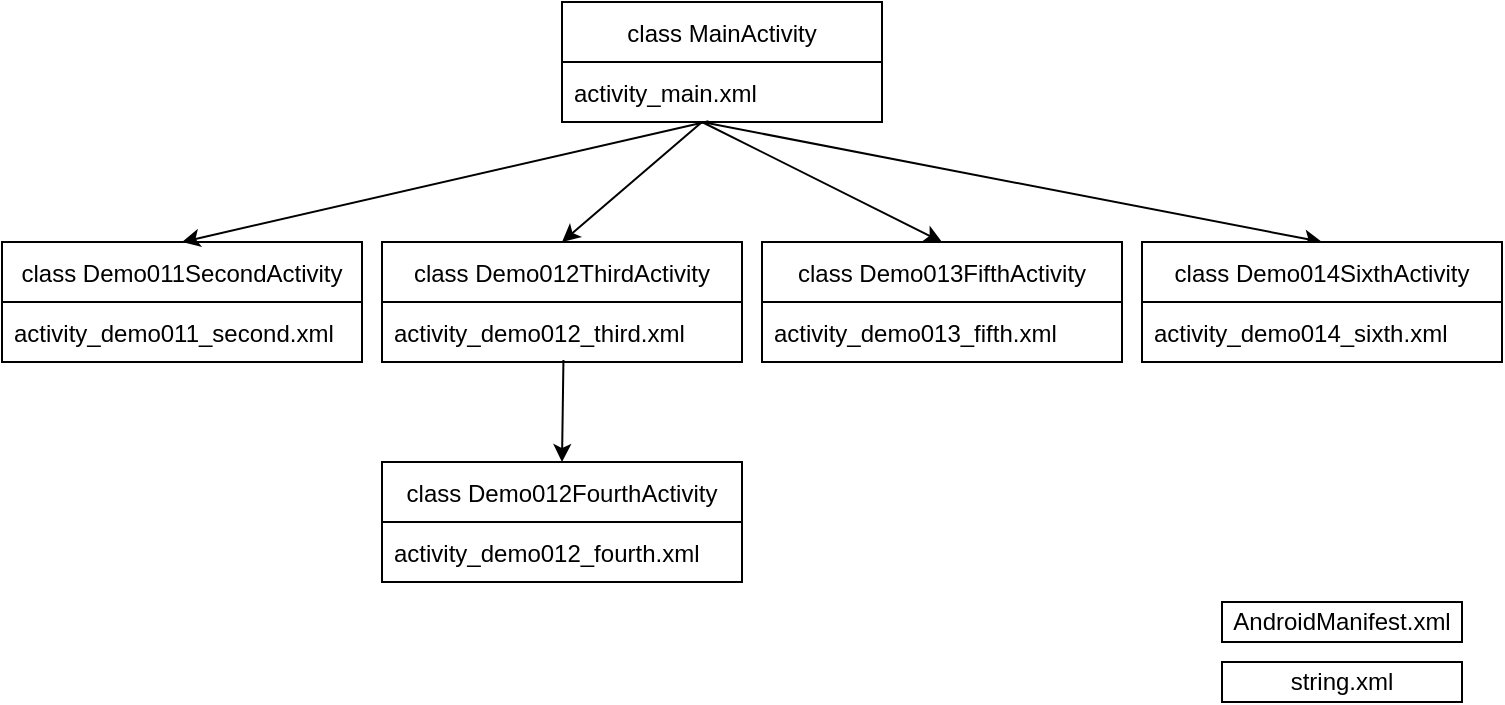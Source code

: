 <mxfile version="19.0.0" type="device"><diagram id="4K11kmIUyFemRjlqCebb" name="Page-1"><mxGraphModel dx="948" dy="603" grid="1" gridSize="10" guides="1" tooltips="1" connect="1" arrows="1" fold="1" page="1" pageScale="1" pageWidth="850" pageHeight="1100" math="0" shadow="0"><root><mxCell id="0"/><mxCell id="1" parent="0"/><mxCell id="ltVTfEyh_VPwd4BMRQsM-1" value="class MainActivity" style="swimlane;fontStyle=0;childLayout=stackLayout;horizontal=1;startSize=30;horizontalStack=0;resizeParent=1;resizeParentMax=0;resizeLast=0;collapsible=1;marginBottom=0;" parent="1" vertex="1"><mxGeometry x="300" y="40" width="160" height="60" as="geometry"/></mxCell><mxCell id="ltVTfEyh_VPwd4BMRQsM-2" value="activity_main.xml" style="text;strokeColor=none;fillColor=none;align=left;verticalAlign=middle;spacingLeft=4;spacingRight=4;overflow=hidden;points=[[0,0.5],[1,0.5]];portConstraint=eastwest;rotatable=0;" parent="ltVTfEyh_VPwd4BMRQsM-1" vertex="1"><mxGeometry y="30" width="160" height="30" as="geometry"/></mxCell><mxCell id="tRJmWlXpHO0wA_RFPtxJ-1" value="class Demo011SecondActivity" style="swimlane;fontStyle=0;childLayout=stackLayout;horizontal=1;startSize=30;horizontalStack=0;resizeParent=1;resizeParentMax=0;resizeLast=0;collapsible=1;marginBottom=0;" vertex="1" parent="1"><mxGeometry x="20" y="160" width="180" height="60" as="geometry"/></mxCell><mxCell id="tRJmWlXpHO0wA_RFPtxJ-2" value="activity_demo011_second.xml" style="text;strokeColor=none;fillColor=none;align=left;verticalAlign=middle;spacingLeft=4;spacingRight=4;overflow=hidden;points=[[0,0.5],[1,0.5]];portConstraint=eastwest;rotatable=0;" vertex="1" parent="tRJmWlXpHO0wA_RFPtxJ-1"><mxGeometry y="30" width="180" height="30" as="geometry"/></mxCell><mxCell id="tRJmWlXpHO0wA_RFPtxJ-3" value="class Demo012ThirdActivity" style="swimlane;fontStyle=0;childLayout=stackLayout;horizontal=1;startSize=30;horizontalStack=0;resizeParent=1;resizeParentMax=0;resizeLast=0;collapsible=1;marginBottom=0;" vertex="1" parent="1"><mxGeometry x="210" y="160" width="180" height="60" as="geometry"/></mxCell><mxCell id="tRJmWlXpHO0wA_RFPtxJ-4" value="activity_demo012_third.xml" style="text;strokeColor=none;fillColor=none;align=left;verticalAlign=middle;spacingLeft=4;spacingRight=4;overflow=hidden;points=[[0,0.5],[1,0.5]];portConstraint=eastwest;rotatable=0;" vertex="1" parent="tRJmWlXpHO0wA_RFPtxJ-3"><mxGeometry y="30" width="180" height="30" as="geometry"/></mxCell><mxCell id="tRJmWlXpHO0wA_RFPtxJ-9" value="" style="endArrow=classic;html=1;rounded=0;exitX=0.458;exitY=0.989;exitDx=0;exitDy=0;exitPerimeter=0;entryX=0.5;entryY=0;entryDx=0;entryDy=0;" edge="1" parent="1" source="ltVTfEyh_VPwd4BMRQsM-2" target="tRJmWlXpHO0wA_RFPtxJ-1"><mxGeometry width="50" height="50" relative="1" as="geometry"><mxPoint x="400" y="290" as="sourcePoint"/><mxPoint x="450" y="240" as="targetPoint"/></mxGeometry></mxCell><mxCell id="tRJmWlXpHO0wA_RFPtxJ-11" value="" style="endArrow=classic;html=1;rounded=0;entryX=0.5;entryY=0;entryDx=0;entryDy=0;" edge="1" parent="1" target="tRJmWlXpHO0wA_RFPtxJ-3"><mxGeometry width="50" height="50" relative="1" as="geometry"><mxPoint x="370" y="100" as="sourcePoint"/><mxPoint x="140" y="180" as="targetPoint"/></mxGeometry></mxCell><mxCell id="tRJmWlXpHO0wA_RFPtxJ-12" value="" style="endArrow=classic;html=1;rounded=0;entryX=0.5;entryY=0;entryDx=0;entryDy=0;startArrow=none;" edge="1" parent="1" target="tRJmWlXpHO0wA_RFPtxJ-18"><mxGeometry width="50" height="50" relative="1" as="geometry"><mxPoint x="370" y="100" as="sourcePoint"/><mxPoint x="750" y="160" as="targetPoint"/></mxGeometry></mxCell><mxCell id="tRJmWlXpHO0wA_RFPtxJ-13" value="class Demo012FourthActivity" style="swimlane;fontStyle=0;childLayout=stackLayout;horizontal=1;startSize=30;horizontalStack=0;resizeParent=1;resizeParentMax=0;resizeLast=0;collapsible=1;marginBottom=0;" vertex="1" parent="1"><mxGeometry x="210" y="270" width="180" height="60" as="geometry"/></mxCell><mxCell id="tRJmWlXpHO0wA_RFPtxJ-14" value="activity_demo012_fourth.xml" style="text;strokeColor=none;fillColor=none;align=left;verticalAlign=middle;spacingLeft=4;spacingRight=4;overflow=hidden;points=[[0,0.5],[1,0.5]];portConstraint=eastwest;rotatable=0;" vertex="1" parent="tRJmWlXpHO0wA_RFPtxJ-13"><mxGeometry y="30" width="180" height="30" as="geometry"/></mxCell><mxCell id="tRJmWlXpHO0wA_RFPtxJ-15" value="" style="endArrow=classic;html=1;rounded=0;entryX=0.5;entryY=0;entryDx=0;entryDy=0;exitX=0.504;exitY=0.967;exitDx=0;exitDy=0;exitPerimeter=0;" edge="1" parent="1" source="tRJmWlXpHO0wA_RFPtxJ-4" target="tRJmWlXpHO0wA_RFPtxJ-13"><mxGeometry width="50" height="50" relative="1" as="geometry"><mxPoint x="380" y="110" as="sourcePoint"/><mxPoint x="310" y="170" as="targetPoint"/></mxGeometry></mxCell><mxCell id="tRJmWlXpHO0wA_RFPtxJ-18" value="class Demo014SixthActivity" style="swimlane;fontStyle=0;childLayout=stackLayout;horizontal=1;startSize=30;horizontalStack=0;resizeParent=1;resizeParentMax=0;resizeLast=0;collapsible=1;marginBottom=0;" vertex="1" parent="1"><mxGeometry x="590" y="160" width="180" height="60" as="geometry"/></mxCell><mxCell id="tRJmWlXpHO0wA_RFPtxJ-19" value="activity_demo014_sixth.xml" style="text;strokeColor=none;fillColor=none;align=left;verticalAlign=middle;spacingLeft=4;spacingRight=4;overflow=hidden;points=[[0,0.5],[1,0.5]];portConstraint=eastwest;rotatable=0;" vertex="1" parent="tRJmWlXpHO0wA_RFPtxJ-18"><mxGeometry y="30" width="180" height="30" as="geometry"/></mxCell><mxCell id="tRJmWlXpHO0wA_RFPtxJ-16" value="class Demo013FifthActivity" style="swimlane;fontStyle=0;childLayout=stackLayout;horizontal=1;startSize=30;horizontalStack=0;resizeParent=1;resizeParentMax=0;resizeLast=0;collapsible=1;marginBottom=0;" vertex="1" parent="1"><mxGeometry x="400" y="160" width="180" height="60" as="geometry"/></mxCell><mxCell id="tRJmWlXpHO0wA_RFPtxJ-17" value="activity_demo013_fifth.xml" style="text;strokeColor=none;fillColor=none;align=left;verticalAlign=middle;spacingLeft=4;spacingRight=4;overflow=hidden;points=[[0,0.5],[1,0.5]];portConstraint=eastwest;rotatable=0;" vertex="1" parent="tRJmWlXpHO0wA_RFPtxJ-16"><mxGeometry y="30" width="180" height="30" as="geometry"/></mxCell><mxCell id="tRJmWlXpHO0wA_RFPtxJ-21" value="" style="endArrow=classic;html=1;rounded=0;entryX=0.5;entryY=0;entryDx=0;entryDy=0;" edge="1" parent="1" target="tRJmWlXpHO0wA_RFPtxJ-16"><mxGeometry width="50" height="50" relative="1" as="geometry"><mxPoint x="370" y="100" as="sourcePoint"/><mxPoint x="310" y="170" as="targetPoint"/></mxGeometry></mxCell><mxCell id="tRJmWlXpHO0wA_RFPtxJ-22" value="AndroidManifest.xml" style="rounded=0;whiteSpace=wrap;html=1;" vertex="1" parent="1"><mxGeometry x="630" y="340" width="120" height="20" as="geometry"/></mxCell><mxCell id="tRJmWlXpHO0wA_RFPtxJ-23" value="string.xml" style="rounded=0;whiteSpace=wrap;html=1;" vertex="1" parent="1"><mxGeometry x="630" y="370" width="120" height="20" as="geometry"/></mxCell></root></mxGraphModel></diagram></mxfile>